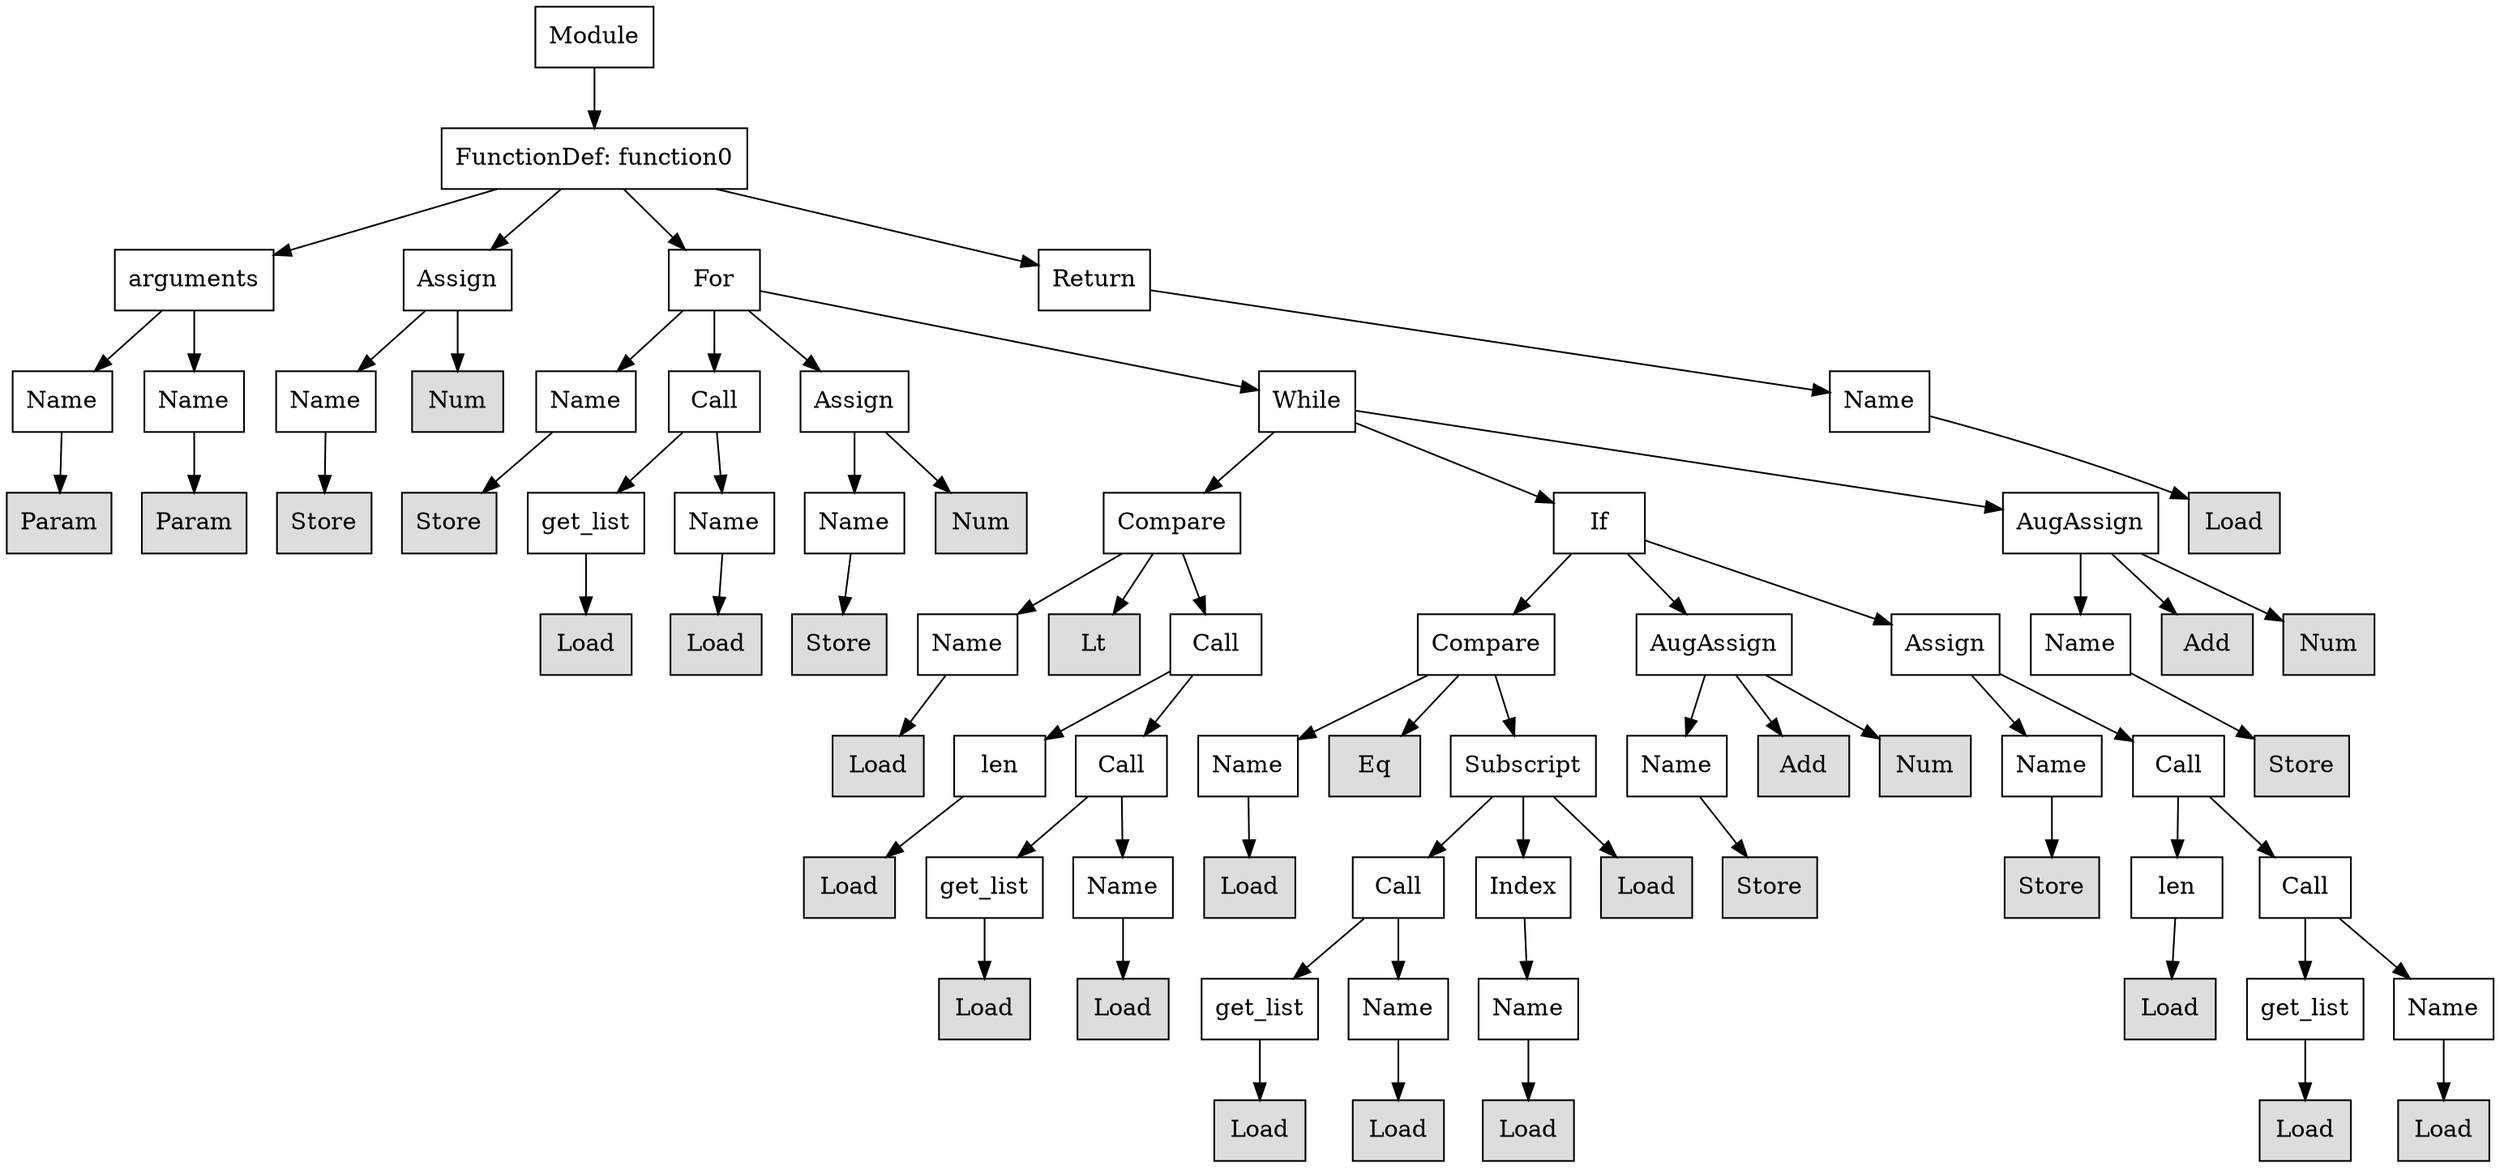 digraph G {
n0 [shape=rect, label="Module"];
n1 [shape=rect, label="FunctionDef: function0"];
n2 [shape=rect, label="arguments"];
n3 [shape=rect, label="Assign"];
n4 [shape=rect, label="For"];
n5 [shape=rect, label="Return"];
n6 [shape=rect, label="Name"];
n7 [shape=rect, label="Name"];
n8 [shape=rect, label="Name"];
n9 [shape=rect, label="Num" style="filled" fillcolor="#dddddd"];
n10 [shape=rect, label="Name"];
n11 [shape=rect, label="Call"];
n12 [shape=rect, label="Assign"];
n13 [shape=rect, label="While"];
n14 [shape=rect, label="Name"];
n15 [shape=rect, label="Param" style="filled" fillcolor="#dddddd"];
n16 [shape=rect, label="Param" style="filled" fillcolor="#dddddd"];
n17 [shape=rect, label="Store" style="filled" fillcolor="#dddddd"];
n18 [shape=rect, label="Store" style="filled" fillcolor="#dddddd"];
n19 [shape=rect, label="get_list"];
n20 [shape=rect, label="Name"];
n21 [shape=rect, label="Name"];
n22 [shape=rect, label="Num" style="filled" fillcolor="#dddddd"];
n23 [shape=rect, label="Compare"];
n24 [shape=rect, label="If"];
n25 [shape=rect, label="AugAssign"];
n26 [shape=rect, label="Load" style="filled" fillcolor="#dddddd"];
n27 [shape=rect, label="Load" style="filled" fillcolor="#dddddd"];
n28 [shape=rect, label="Load" style="filled" fillcolor="#dddddd"];
n29 [shape=rect, label="Store" style="filled" fillcolor="#dddddd"];
n30 [shape=rect, label="Name"];
n31 [shape=rect, label="Lt" style="filled" fillcolor="#dddddd"];
n32 [shape=rect, label="Call"];
n33 [shape=rect, label="Compare"];
n34 [shape=rect, label="AugAssign"];
n35 [shape=rect, label="Assign"];
n36 [shape=rect, label="Name"];
n37 [shape=rect, label="Add" style="filled" fillcolor="#dddddd"];
n38 [shape=rect, label="Num" style="filled" fillcolor="#dddddd"];
n39 [shape=rect, label="Load" style="filled" fillcolor="#dddddd"];
n40 [shape=rect, label="len"];
n41 [shape=rect, label="Call"];
n42 [shape=rect, label="Name"];
n43 [shape=rect, label="Eq" style="filled" fillcolor="#dddddd"];
n44 [shape=rect, label="Subscript"];
n45 [shape=rect, label="Name"];
n46 [shape=rect, label="Add" style="filled" fillcolor="#dddddd"];
n47 [shape=rect, label="Num" style="filled" fillcolor="#dddddd"];
n48 [shape=rect, label="Name"];
n49 [shape=rect, label="Call"];
n50 [shape=rect, label="Store" style="filled" fillcolor="#dddddd"];
n51 [shape=rect, label="Load" style="filled" fillcolor="#dddddd"];
n52 [shape=rect, label="get_list"];
n53 [shape=rect, label="Name"];
n54 [shape=rect, label="Load" style="filled" fillcolor="#dddddd"];
n55 [shape=rect, label="Call"];
n56 [shape=rect, label="Index"];
n57 [shape=rect, label="Load" style="filled" fillcolor="#dddddd"];
n58 [shape=rect, label="Store" style="filled" fillcolor="#dddddd"];
n59 [shape=rect, label="Store" style="filled" fillcolor="#dddddd"];
n60 [shape=rect, label="len"];
n61 [shape=rect, label="Call"];
n62 [shape=rect, label="Load" style="filled" fillcolor="#dddddd"];
n63 [shape=rect, label="Load" style="filled" fillcolor="#dddddd"];
n64 [shape=rect, label="get_list"];
n65 [shape=rect, label="Name"];
n66 [shape=rect, label="Name"];
n67 [shape=rect, label="Load" style="filled" fillcolor="#dddddd"];
n68 [shape=rect, label="get_list"];
n69 [shape=rect, label="Name"];
n70 [shape=rect, label="Load" style="filled" fillcolor="#dddddd"];
n71 [shape=rect, label="Load" style="filled" fillcolor="#dddddd"];
n72 [shape=rect, label="Load" style="filled" fillcolor="#dddddd"];
n73 [shape=rect, label="Load" style="filled" fillcolor="#dddddd"];
n74 [shape=rect, label="Load" style="filled" fillcolor="#dddddd"];
n0 -> n1;
n1 -> n2;
n1 -> n3;
n1 -> n4;
n1 -> n5;
n2 -> n6;
n2 -> n7;
n3 -> n8;
n3 -> n9;
n4 -> n10;
n4 -> n11;
n4 -> n12;
n4 -> n13;
n5 -> n14;
n6 -> n15;
n7 -> n16;
n8 -> n17;
n10 -> n18;
n11 -> n19;
n11 -> n20;
n12 -> n21;
n12 -> n22;
n13 -> n23;
n13 -> n24;
n13 -> n25;
n14 -> n26;
n19 -> n27;
n20 -> n28;
n21 -> n29;
n23 -> n30;
n23 -> n31;
n23 -> n32;
n24 -> n33;
n24 -> n34;
n24 -> n35;
n25 -> n36;
n25 -> n37;
n25 -> n38;
n30 -> n39;
n32 -> n40;
n32 -> n41;
n33 -> n42;
n33 -> n43;
n33 -> n44;
n34 -> n45;
n34 -> n46;
n34 -> n47;
n35 -> n48;
n35 -> n49;
n36 -> n50;
n40 -> n51;
n41 -> n52;
n41 -> n53;
n42 -> n54;
n44 -> n55;
n44 -> n56;
n44 -> n57;
n45 -> n58;
n48 -> n59;
n49 -> n60;
n49 -> n61;
n52 -> n62;
n53 -> n63;
n55 -> n64;
n55 -> n65;
n56 -> n66;
n60 -> n67;
n61 -> n68;
n61 -> n69;
n64 -> n70;
n65 -> n71;
n66 -> n72;
n68 -> n73;
n69 -> n74;
}
